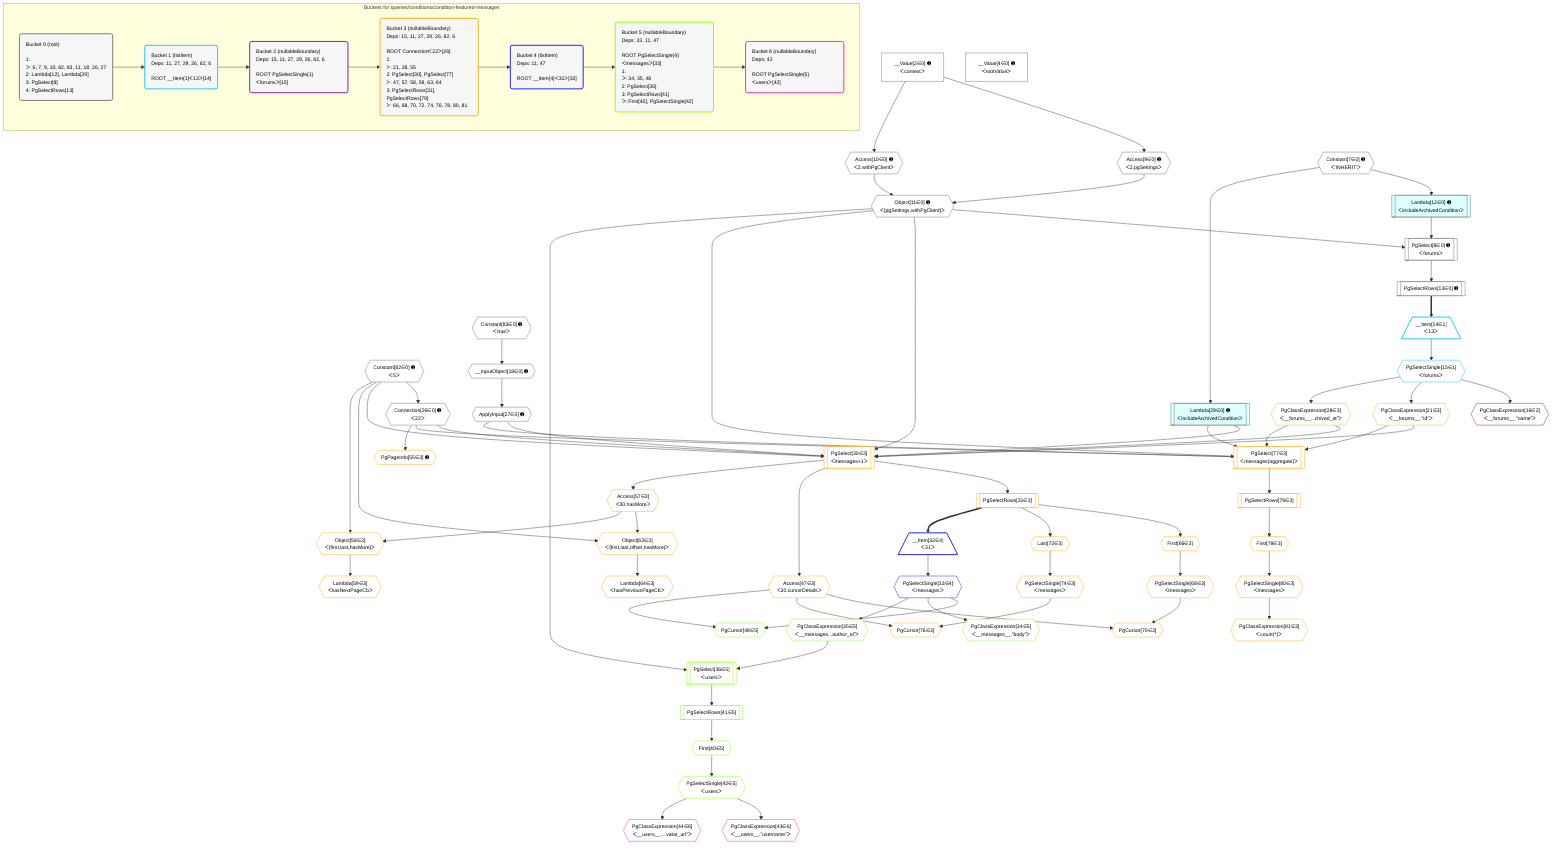 %%{init: {'themeVariables': { 'fontSize': '12px'}}}%%
graph TD
    classDef path fill:#eee,stroke:#000,color:#000
    classDef plan fill:#fff,stroke-width:1px,color:#000
    classDef itemplan fill:#fff,stroke-width:2px,color:#000
    classDef unbatchedplan fill:#dff,stroke-width:1px,color:#000
    classDef sideeffectplan fill:#fcc,stroke-width:2px,color:#000
    classDef bucket fill:#f6f6f6,color:#000,stroke-width:2px,text-align:left


    %% plan dependencies
    PgSelect8[["PgSelect[8∈0] ➊<br />ᐸforumsᐳ"]]:::plan
    Object11{{"Object[11∈0] ➊<br />ᐸ{pgSettings,withPgClient}ᐳ"}}:::plan
    Lambda12[["Lambda[12∈0] ➊<br />ᐸincludeArchivedConditionᐳ"]]:::unbatchedplan
    Object11 & Lambda12 --> PgSelect8
    Access9{{"Access[9∈0] ➊<br />ᐸ2.pgSettingsᐳ"}}:::plan
    Access10{{"Access[10∈0] ➊<br />ᐸ2.withPgClientᐳ"}}:::plan
    Access9 & Access10 --> Object11
    Connection26{{"Connection[26∈0] ➊<br />ᐸ22ᐳ"}}:::plan
    Constant82{{"Constant[82∈0] ➊<br />ᐸ5ᐳ"}}:::plan
    Constant82 --> Connection26
    __Value2["__Value[2∈0] ➊<br />ᐸcontextᐳ"]:::plan
    __Value2 --> Access9
    __Value2 --> Access10
    Constant7{{"Constant[7∈0] ➊<br />ᐸ'INHERIT'ᐳ"}}:::plan
    Constant7 --> Lambda12
    PgSelectRows13[["PgSelectRows[13∈0] ➊"]]:::plan
    PgSelect8 --> PgSelectRows13
    __InputObject18{{"__InputObject[18∈0] ➊"}}:::plan
    Constant83{{"Constant[83∈0] ➊<br />ᐸtrueᐳ"}}:::plan
    Constant83 --> __InputObject18
    ApplyInput27{{"ApplyInput[27∈0] ➊"}}:::plan
    __InputObject18 --> ApplyInput27
    Lambda29[["Lambda[29∈0] ➊<br />ᐸincludeArchivedConditionᐳ"]]:::unbatchedplan
    Constant7 --> Lambda29
    __Value4["__Value[4∈0] ➊<br />ᐸrootValueᐳ"]:::plan
    __Item14[/"__Item[14∈1]<br />ᐸ13ᐳ"\]:::itemplan
    PgSelectRows13 ==> __Item14
    PgSelectSingle15{{"PgSelectSingle[15∈1]<br />ᐸforumsᐳ"}}:::plan
    __Item14 --> PgSelectSingle15
    PgClassExpression16{{"PgClassExpression[16∈2]<br />ᐸ__forums__.”name”ᐳ"}}:::plan
    PgSelectSingle15 --> PgClassExpression16
    PgSelect30[["PgSelect[30∈3]<br />ᐸmessages+1ᐳ"]]:::plan
    PgClassExpression21{{"PgClassExpression[21∈3]<br />ᐸ__forums__.”id”ᐳ"}}:::plan
    PgClassExpression28{{"PgClassExpression[28∈3]<br />ᐸ__forums__...chived_at”ᐳ"}}:::plan
    Object11 & PgClassExpression21 & ApplyInput27 & PgClassExpression28 & Lambda29 & Connection26 & Constant82 --> PgSelect30
    PgSelect77[["PgSelect[77∈3]<br />ᐸmessages(aggregate)ᐳ"]]:::plan
    Object11 & PgClassExpression21 & ApplyInput27 & PgClassExpression28 & Lambda29 & Connection26 --> PgSelect77
    Object63{{"Object[63∈3]<br />ᐸ{first,last,offset,hasMore}ᐳ"}}:::plan
    Access57{{"Access[57∈3]<br />ᐸ30.hasMoreᐳ"}}:::plan
    Constant82 & Access57 --> Object63
    Object58{{"Object[58∈3]<br />ᐸ{first,last,hasMore}ᐳ"}}:::plan
    Constant82 & Access57 --> Object58
    PgCursor70{{"PgCursor[70∈3]"}}:::plan
    PgSelectSingle68{{"PgSelectSingle[68∈3]<br />ᐸmessagesᐳ"}}:::plan
    Access47{{"Access[47∈3]<br />ᐸ30.cursorDetailsᐳ"}}:::plan
    PgSelectSingle68 & Access47 --> PgCursor70
    PgCursor76{{"PgCursor[76∈3]"}}:::plan
    PgSelectSingle74{{"PgSelectSingle[74∈3]<br />ᐸmessagesᐳ"}}:::plan
    PgSelectSingle74 & Access47 --> PgCursor76
    PgSelectSingle15 --> PgClassExpression21
    PgSelectSingle15 --> PgClassExpression28
    PgSelectRows31[["PgSelectRows[31∈3]"]]:::plan
    PgSelect30 --> PgSelectRows31
    PgSelect30 --> Access47
    PgPageInfo55{{"PgPageInfo[55∈3] ➊"}}:::plan
    Connection26 --> PgPageInfo55
    PgSelect30 --> Access57
    Lambda59{{"Lambda[59∈3]<br />ᐸhasNextPageCbᐳ"}}:::plan
    Object58 --> Lambda59
    Lambda64{{"Lambda[64∈3]<br />ᐸhasPreviousPageCbᐳ"}}:::plan
    Object63 --> Lambda64
    First66{{"First[66∈3]"}}:::plan
    PgSelectRows31 --> First66
    First66 --> PgSelectSingle68
    Last72{{"Last[72∈3]"}}:::plan
    PgSelectRows31 --> Last72
    Last72 --> PgSelectSingle74
    First78{{"First[78∈3]"}}:::plan
    PgSelectRows79[["PgSelectRows[79∈3]"]]:::plan
    PgSelectRows79 --> First78
    PgSelect77 --> PgSelectRows79
    PgSelectSingle80{{"PgSelectSingle[80∈3]<br />ᐸmessagesᐳ"}}:::plan
    First78 --> PgSelectSingle80
    PgClassExpression81{{"PgClassExpression[81∈3]<br />ᐸcount(*)ᐳ"}}:::plan
    PgSelectSingle80 --> PgClassExpression81
    __Item32[/"__Item[32∈4]<br />ᐸ31ᐳ"\]:::itemplan
    PgSelectRows31 ==> __Item32
    PgSelectSingle33{{"PgSelectSingle[33∈4]<br />ᐸmessagesᐳ"}}:::plan
    __Item32 --> PgSelectSingle33
    PgSelect36[["PgSelect[36∈5]<br />ᐸusersᐳ"]]:::plan
    PgClassExpression35{{"PgClassExpression[35∈5]<br />ᐸ__messages...author_id”ᐳ"}}:::plan
    Object11 & PgClassExpression35 --> PgSelect36
    PgCursor48{{"PgCursor[48∈5]"}}:::plan
    PgSelectSingle33 & Access47 --> PgCursor48
    PgClassExpression34{{"PgClassExpression[34∈5]<br />ᐸ__messages__.”body”ᐳ"}}:::plan
    PgSelectSingle33 --> PgClassExpression34
    PgSelectSingle33 --> PgClassExpression35
    First40{{"First[40∈5]"}}:::plan
    PgSelectRows41[["PgSelectRows[41∈5]"]]:::plan
    PgSelectRows41 --> First40
    PgSelect36 --> PgSelectRows41
    PgSelectSingle42{{"PgSelectSingle[42∈5]<br />ᐸusersᐳ"}}:::plan
    First40 --> PgSelectSingle42
    PgClassExpression43{{"PgClassExpression[43∈6]<br />ᐸ__users__.”username”ᐳ"}}:::plan
    PgSelectSingle42 --> PgClassExpression43
    PgClassExpression44{{"PgClassExpression[44∈6]<br />ᐸ__users__....vatar_url”ᐳ"}}:::plan
    PgSelectSingle42 --> PgClassExpression44

    %% define steps

    subgraph "Buckets for queries/conditions/condition-featured-messages"
    Bucket0("Bucket 0 (root)<br /><br />1: <br />ᐳ: 6, 7, 9, 10, 82, 83, 11, 18, 26, 27<br />2: Lambda[12], Lambda[29]<br />3: PgSelect[8]<br />4: PgSelectRows[13]"):::bucket
    classDef bucket0 stroke:#696969
    class Bucket0,__Value2,__Value4,Constant7,PgSelect8,Access9,Access10,Object11,Lambda12,PgSelectRows13,__InputObject18,Connection26,ApplyInput27,Lambda29,Constant82,Constant83 bucket0
    Bucket1("Bucket 1 (listItem)<br />Deps: 11, 27, 29, 26, 82, 6<br /><br />ROOT __Item{1}ᐸ13ᐳ[14]"):::bucket
    classDef bucket1 stroke:#00bfff
    class Bucket1,__Item14,PgSelectSingle15 bucket1
    Bucket2("Bucket 2 (nullableBoundary)<br />Deps: 15, 11, 27, 29, 26, 82, 6<br /><br />ROOT PgSelectSingle{1}ᐸforumsᐳ[15]"):::bucket
    classDef bucket2 stroke:#7f007f
    class Bucket2,PgClassExpression16 bucket2
    Bucket3("Bucket 3 (nullableBoundary)<br />Deps: 15, 11, 27, 29, 26, 82, 6<br /><br />ROOT Connectionᐸ22ᐳ[26]<br />1: <br />ᐳ: 21, 28, 55<br />2: PgSelect[30], PgSelect[77]<br />ᐳ: 47, 57, 58, 59, 63, 64<br />3: PgSelectRows[31], PgSelectRows[79]<br />ᐳ: 66, 68, 70, 72, 74, 76, 78, 80, 81"):::bucket
    classDef bucket3 stroke:#ffa500
    class Bucket3,PgClassExpression21,PgClassExpression28,PgSelect30,PgSelectRows31,Access47,PgPageInfo55,Access57,Object58,Lambda59,Object63,Lambda64,First66,PgSelectSingle68,PgCursor70,Last72,PgSelectSingle74,PgCursor76,PgSelect77,First78,PgSelectRows79,PgSelectSingle80,PgClassExpression81 bucket3
    Bucket4("Bucket 4 (listItem)<br />Deps: 11, 47<br /><br />ROOT __Item{4}ᐸ31ᐳ[32]"):::bucket
    classDef bucket4 stroke:#0000ff
    class Bucket4,__Item32,PgSelectSingle33 bucket4
    Bucket5("Bucket 5 (nullableBoundary)<br />Deps: 33, 11, 47<br /><br />ROOT PgSelectSingle{4}ᐸmessagesᐳ[33]<br />1: <br />ᐳ: 34, 35, 48<br />2: PgSelect[36]<br />3: PgSelectRows[41]<br />ᐳ: First[40], PgSelectSingle[42]"):::bucket
    classDef bucket5 stroke:#7fff00
    class Bucket5,PgClassExpression34,PgClassExpression35,PgSelect36,First40,PgSelectRows41,PgSelectSingle42,PgCursor48 bucket5
    Bucket6("Bucket 6 (nullableBoundary)<br />Deps: 42<br /><br />ROOT PgSelectSingle{5}ᐸusersᐳ[42]"):::bucket
    classDef bucket6 stroke:#ff1493
    class Bucket6,PgClassExpression43,PgClassExpression44 bucket6
    Bucket0 --> Bucket1
    Bucket1 --> Bucket2
    Bucket2 --> Bucket3
    Bucket3 --> Bucket4
    Bucket4 --> Bucket5
    Bucket5 --> Bucket6
    end